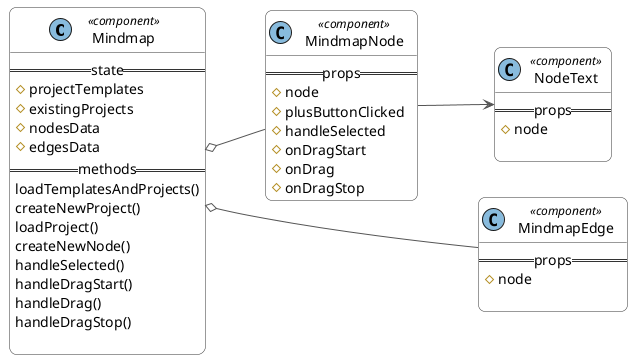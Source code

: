 @startuml
left to right direction
skinparam class {
    BackgroundColor white
    ArrowColor #555
    BorderColor #333333
}

skinparam roundcorner 15

class "   Mindmap   " as mindmap <<(C, 88bbdd) component>> {
    ==state==
    # projectTemplates
    # existingProjects
    # nodesData
    # edgesData
    ==methods==
     loadTemplatesAndProjects()
     createNewProject()
     loadProject()
     createNewNode()
     handleSelected()
     handleDragStart()
     handleDrag()
     handleDragStop()

}

class "   MindmapNode   " as mmNode <<(C, 88bbdd) component>> {
    ==props==
    # node
    # plusButtonClicked
    # handleSelected
    # onDragStart
    # onDrag
    # onDragStop
}

class "   MindmapEdge   " as mmEdge<<(C, 88bbdd) component>> {
    ==props==
    # node

}

class "   NodeText   " as mmText<<(C, 88bbdd) component>> {
    ==props==
    # node

}
mindmap o-- mmNode
mmNode --> mmText

mindmap o--- mmEdge
@enduml
